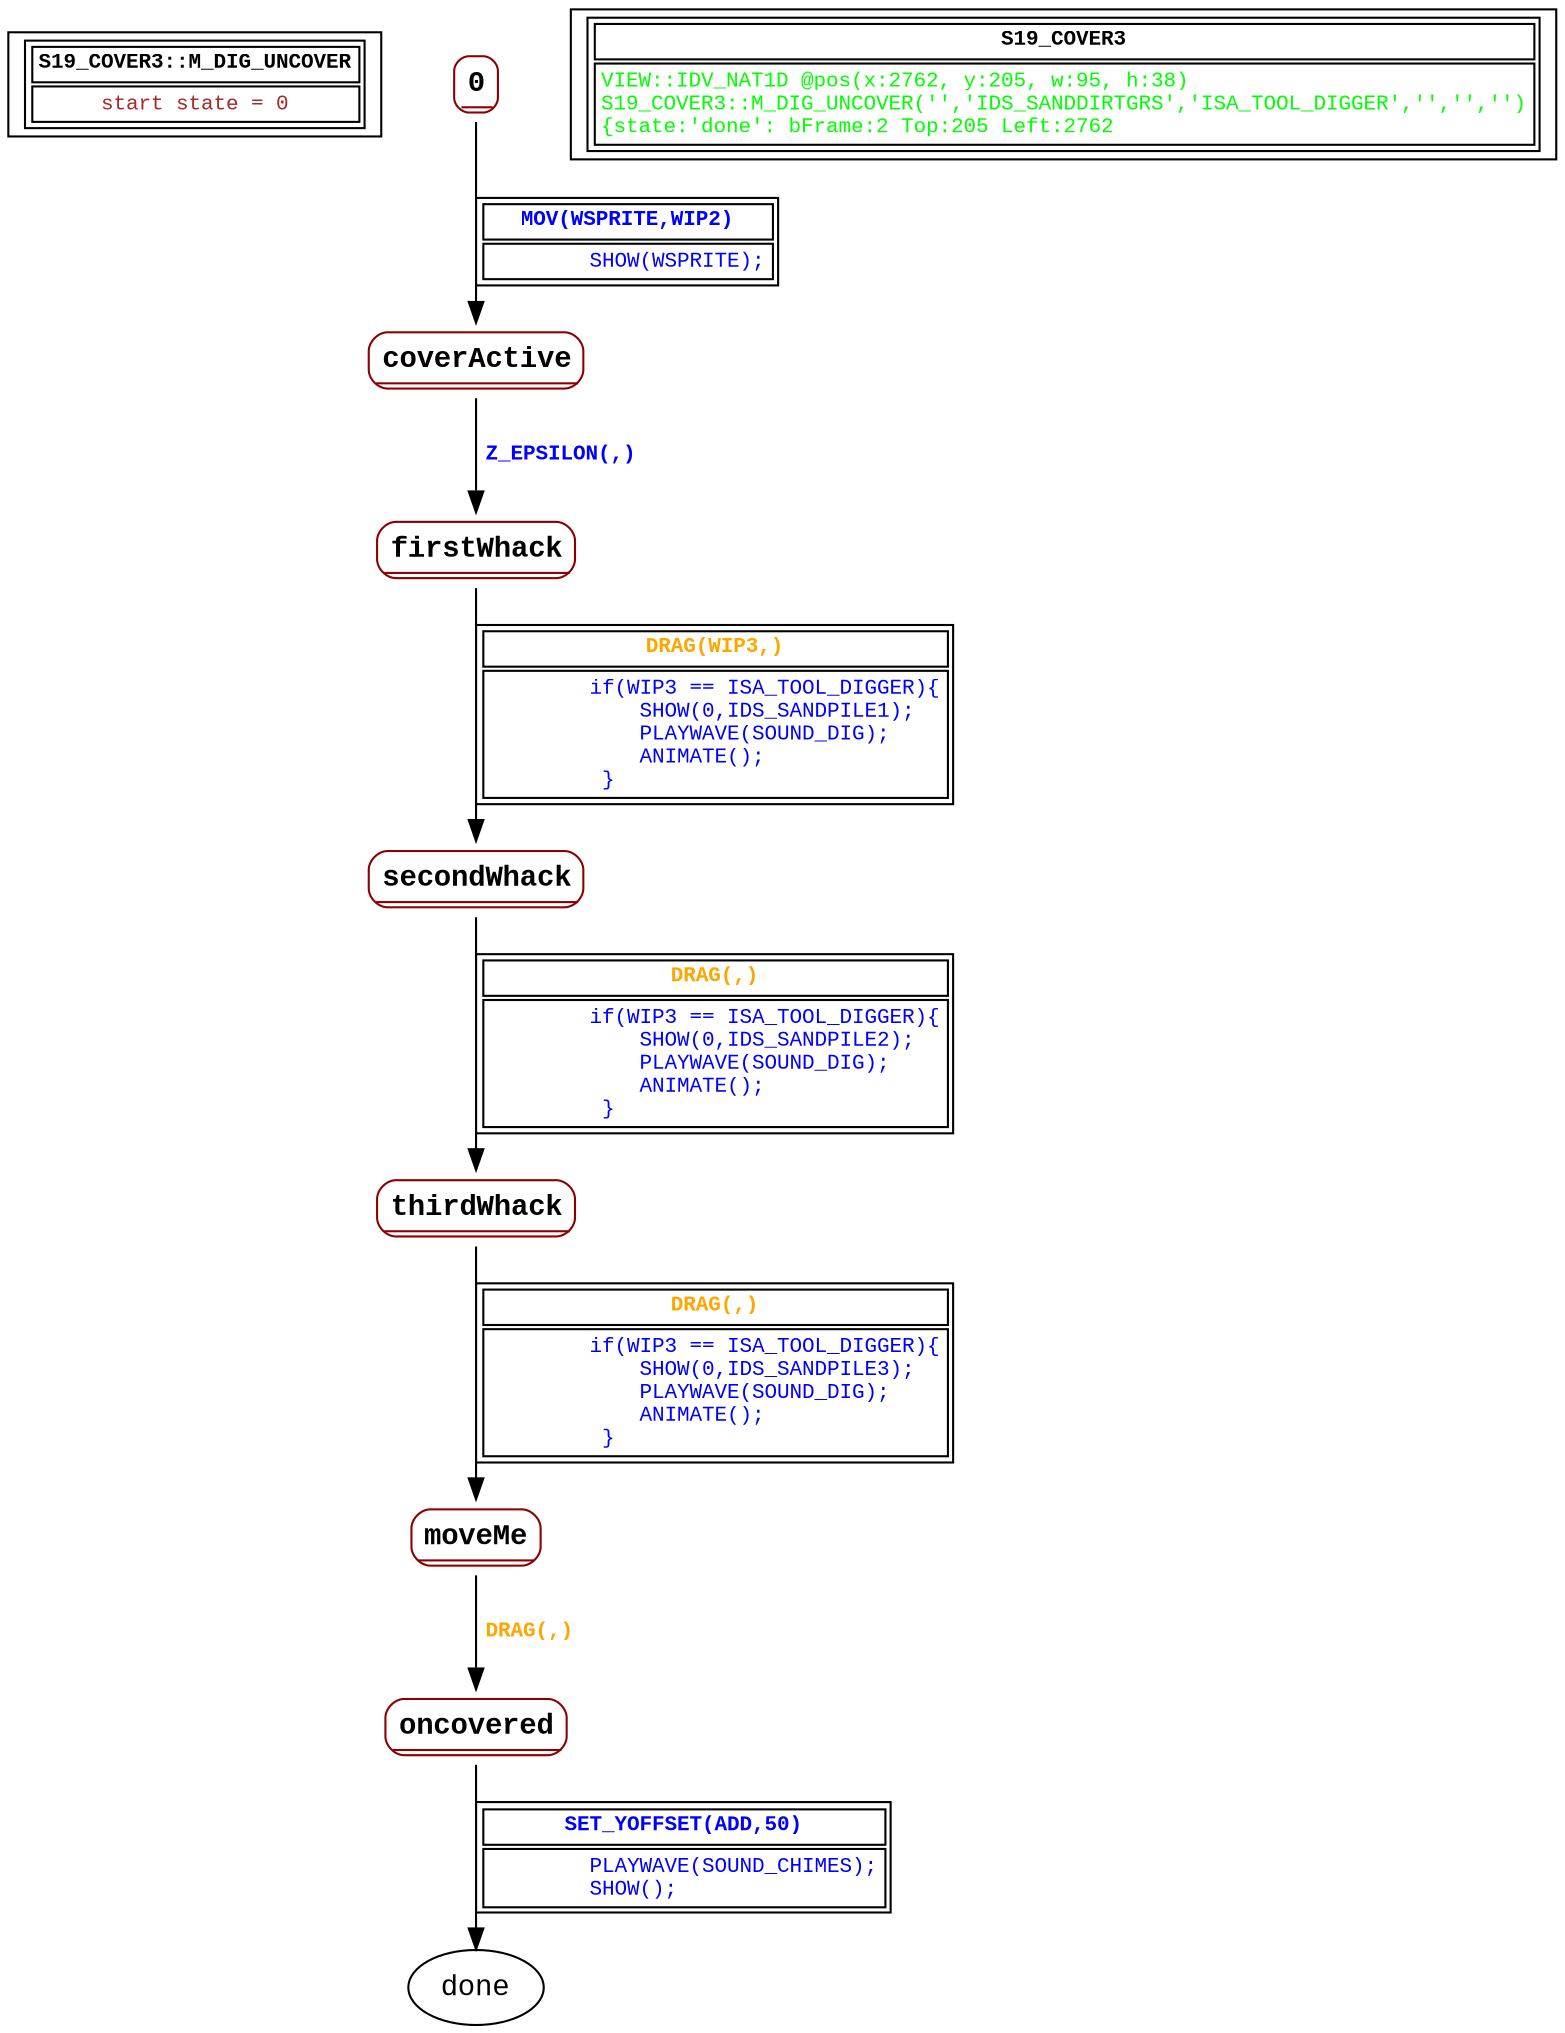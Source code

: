 digraph Automaton {
 fontname="Courier New"
	node [shape=oval, fontname="Courier New"];
	filename[shape = record, fontsize=10, label=< <table border="1"><tr><td><b>S19_COVER3::M_DIG_UNCOVER<br align="left"/></b></td></tr>
<tr><td><font point-size="10" color ="brown">start state = 0<br align="left"/></font></td></tr></table>>
];
	0[shape = none, fontsize=14, label=< <table border="1" color="darkred" style="rounded"><tr><td sides="b"><b>0<br align="left"/></b></td></tr>
</table>>];
"0" -> "coverActive" [fontcolor=blue,fontsize=10,fontname="Courier New", label=< <table border="1"><tr><td><b>MOV(WSPRITE,WIP2)<br align="left"/></b></td></tr>
<tr><td><font point-size="10" color ="blue">        SHOW(WSPRITE);<br align="left"/></font></td></tr></table>>
];
	coverActive[shape = none, fontsize=14, label=< <table border="1" color="darkred" style="rounded"><tr><td sides="b"><b>coverActive<br align="left"/></b></td></tr>
</table>>];
"coverActive" -> "firstWhack" [fontcolor=blue,fontsize=10,fontname="Courier New", label=< <table border="0"><tr><td><b>Z_EPSILON(,)<br align="left"/></b></td></tr>
</table>>
];
	firstWhack[shape = none, fontsize=14, label=< <table border="1" color="darkred" style="rounded"><tr><td sides="b"><b>firstWhack<br align="left"/></b></td></tr>
</table>>];
"firstWhack" -> "secondWhack" [fontcolor=orange,fontsize=10,fontname="Courier New", label=< <table border="1"><tr><td><b>DRAG(WIP3,)<br align="left"/></b></td></tr>
<tr><td><font point-size="10" color ="blue">        if(WIP3 == ISA_TOOL_DIGGER)&#123;<br align="left"/>            SHOW(0,IDS_SANDPILE1);<br align="left"/>            PLAYWAVE(SOUND_DIG);<br align="left"/>            ANIMATE();<br align="left"/>         &#125;   <br align="left"/></font></td></tr></table>>
];
	moveMe[shape = none, fontsize=14, label=< <table border="1" color="darkred" style="rounded"><tr><td sides="b"><b>moveMe<br align="left"/></b></td></tr>
</table>>];
"moveMe" -> "oncovered" [fontcolor=orange,fontsize=10,fontname="Courier New", label=< <table border="0"><tr><td><b>DRAG(,)<br align="left"/></b></td></tr>
</table>>
];
	oncovered[shape = none, fontsize=14, label=< <table border="1" color="darkred" style="rounded"><tr><td sides="b"><b>oncovered<br align="left"/></b></td></tr>
</table>>];
"oncovered" -> "done" [fontcolor=blue,fontsize=10,fontname="Courier New", label=< <table border="1"><tr><td><b>SET_YOFFSET(ADD,50)<br align="left"/></b></td></tr>
<tr><td><font point-size="10" color ="blue">        PLAYWAVE(SOUND_CHIMES);<br align="left"/>        SHOW();<br align="left"/></font></td></tr></table>>
];
	secondWhack[shape = none, fontsize=14, label=< <table border="1" color="darkred" style="rounded"><tr><td sides="b"><b>secondWhack<br align="left"/></b></td></tr>
</table>>];
"secondWhack" -> "thirdWhack" [fontcolor=orange,fontsize=10,fontname="Courier New", label=< <table border="1"><tr><td><b>DRAG(,)<br align="left"/></b></td></tr>
<tr><td><font point-size="10" color ="blue">        if(WIP3 == ISA_TOOL_DIGGER)&#123;<br align="left"/>            SHOW(0,IDS_SANDPILE2);<br align="left"/>            PLAYWAVE(SOUND_DIG);<br align="left"/>            ANIMATE();<br align="left"/>         &#125;   <br align="left"/></font></td></tr></table>>
];
	thirdWhack[shape = none, fontsize=14, label=< <table border="1" color="darkred" style="rounded"><tr><td sides="b"><b>thirdWhack<br align="left"/></b></td></tr>
</table>>];
"thirdWhack" -> "moveMe" [fontcolor=orange,fontsize=10,fontname="Courier New", label=< <table border="1"><tr><td><b>DRAG(,)<br align="left"/></b></td></tr>
<tr><td><font point-size="10" color ="blue">        if(WIP3 == ISA_TOOL_DIGGER)&#123;<br align="left"/>            SHOW(0,IDS_SANDPILE3);<br align="left"/>            PLAYWAVE(SOUND_DIG);<br align="left"/>            ANIMATE();<br align="left"/>         &#125;   <br align="left"/></font></td></tr></table>>
];
	status[shape = record, fontsize=10, label=< <table border="1"><tr><td><b>S19_COVER3<br align="left"/></b></td></tr>
<tr><td><font point-size="10" color ="green">VIEW::IDV_NAT1D @pos(x:2762, y:205, w:95, h:38)<br align="left"/>S19_COVER3::M_DIG_UNCOVER(&apos;&apos;,&apos;IDS_SANDDIRTGRS&apos;,&apos;ISA_TOOL_DIGGER&apos;,&apos;&apos;,&apos;&apos;,&apos;&apos;)<br align="left"/>			&#123;state:&apos;done&apos;: bFrame:2 Top:205 Left:2762<br align="left"/></font></td></tr></table>>
];
}
